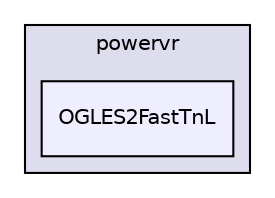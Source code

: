 digraph "PVR/SDK_3.4/Examples/Intermediate/FastTnL/OGLES2/Build/Android/src/com/powervr/OGLES2FastTnL" {
  compound=true
  node [ fontsize="10", fontname="Helvetica"];
  edge [ labelfontsize="10", labelfontname="Helvetica"];
  subgraph clusterdir_3845edfab5de3a6b1fb8de673b6680a3 {
    graph [ bgcolor="#ddddee", pencolor="black", label="powervr" fontname="Helvetica", fontsize="10", URL="dir_3845edfab5de3a6b1fb8de673b6680a3.html"]
  dir_ef6416595a3aad8b728ec4da6f7161b0 [shape=box, label="OGLES2FastTnL", style="filled", fillcolor="#eeeeff", pencolor="black", URL="dir_ef6416595a3aad8b728ec4da6f7161b0.html"];
  }
}
